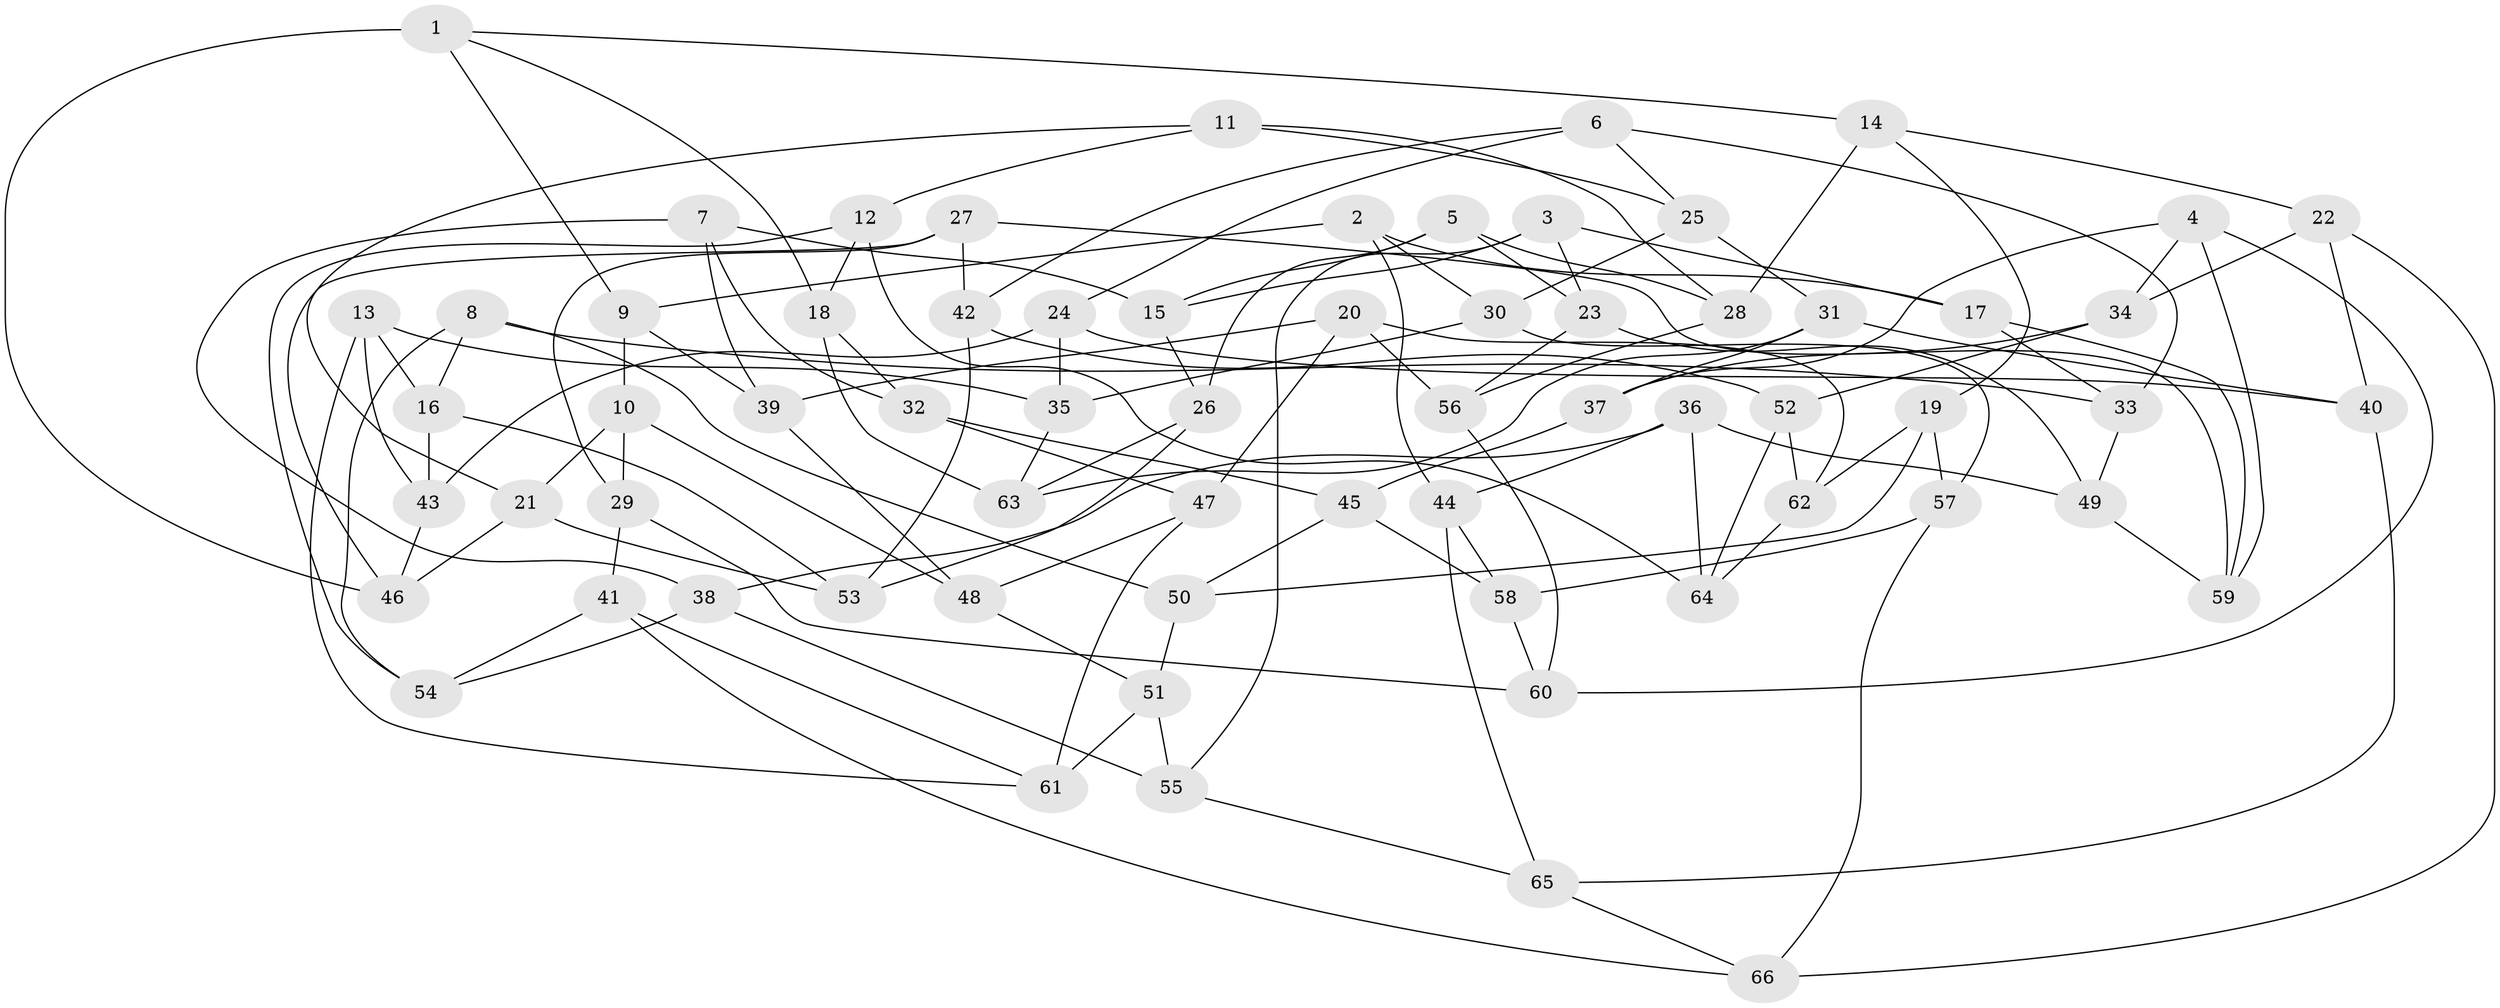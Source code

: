 // Generated by graph-tools (version 1.1) at 2025/03/03/09/25 03:03:03]
// undirected, 66 vertices, 132 edges
graph export_dot {
graph [start="1"]
  node [color=gray90,style=filled];
  1;
  2;
  3;
  4;
  5;
  6;
  7;
  8;
  9;
  10;
  11;
  12;
  13;
  14;
  15;
  16;
  17;
  18;
  19;
  20;
  21;
  22;
  23;
  24;
  25;
  26;
  27;
  28;
  29;
  30;
  31;
  32;
  33;
  34;
  35;
  36;
  37;
  38;
  39;
  40;
  41;
  42;
  43;
  44;
  45;
  46;
  47;
  48;
  49;
  50;
  51;
  52;
  53;
  54;
  55;
  56;
  57;
  58;
  59;
  60;
  61;
  62;
  63;
  64;
  65;
  66;
  1 -- 46;
  1 -- 18;
  1 -- 14;
  1 -- 9;
  2 -- 9;
  2 -- 17;
  2 -- 44;
  2 -- 30;
  3 -- 15;
  3 -- 55;
  3 -- 17;
  3 -- 23;
  4 -- 60;
  4 -- 37;
  4 -- 59;
  4 -- 34;
  5 -- 28;
  5 -- 23;
  5 -- 15;
  5 -- 26;
  6 -- 33;
  6 -- 25;
  6 -- 42;
  6 -- 24;
  7 -- 32;
  7 -- 38;
  7 -- 15;
  7 -- 39;
  8 -- 33;
  8 -- 50;
  8 -- 54;
  8 -- 16;
  9 -- 39;
  9 -- 10;
  10 -- 48;
  10 -- 21;
  10 -- 29;
  11 -- 21;
  11 -- 25;
  11 -- 12;
  11 -- 28;
  12 -- 64;
  12 -- 54;
  12 -- 18;
  13 -- 61;
  13 -- 16;
  13 -- 35;
  13 -- 43;
  14 -- 22;
  14 -- 19;
  14 -- 28;
  15 -- 26;
  16 -- 53;
  16 -- 43;
  17 -- 33;
  17 -- 59;
  18 -- 32;
  18 -- 63;
  19 -- 50;
  19 -- 62;
  19 -- 57;
  20 -- 47;
  20 -- 39;
  20 -- 62;
  20 -- 56;
  21 -- 53;
  21 -- 46;
  22 -- 34;
  22 -- 66;
  22 -- 40;
  23 -- 56;
  23 -- 49;
  24 -- 43;
  24 -- 35;
  24 -- 40;
  25 -- 31;
  25 -- 30;
  26 -- 63;
  26 -- 53;
  27 -- 46;
  27 -- 42;
  27 -- 59;
  27 -- 29;
  28 -- 56;
  29 -- 41;
  29 -- 60;
  30 -- 35;
  30 -- 57;
  31 -- 63;
  31 -- 40;
  31 -- 37;
  32 -- 47;
  32 -- 45;
  33 -- 49;
  34 -- 37;
  34 -- 52;
  35 -- 63;
  36 -- 49;
  36 -- 44;
  36 -- 38;
  36 -- 64;
  37 -- 45;
  38 -- 54;
  38 -- 55;
  39 -- 48;
  40 -- 65;
  41 -- 61;
  41 -- 54;
  41 -- 66;
  42 -- 52;
  42 -- 53;
  43 -- 46;
  44 -- 65;
  44 -- 58;
  45 -- 50;
  45 -- 58;
  47 -- 48;
  47 -- 61;
  48 -- 51;
  49 -- 59;
  50 -- 51;
  51 -- 55;
  51 -- 61;
  52 -- 62;
  52 -- 64;
  55 -- 65;
  56 -- 60;
  57 -- 66;
  57 -- 58;
  58 -- 60;
  62 -- 64;
  65 -- 66;
}
